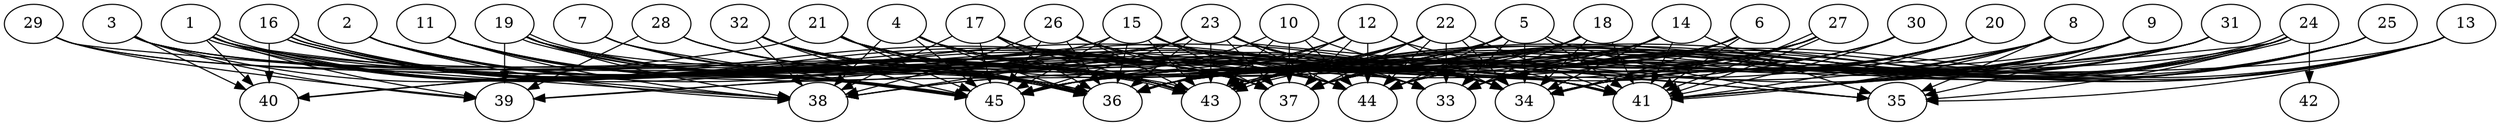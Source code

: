 // DAG automatically generated by daggen at Thu Oct  3 14:07:25 2019
// ./daggen --dot -n 45 --ccr 0.3 --fat 0.9 --regular 0.9 --density 0.9 --mindata 5242880 --maxdata 52428800 
digraph G {
  1 [size="101386240", alpha="0.07", expect_size="30415872"] 
  1 -> 33 [size ="30415872"]
  1 -> 36 [size ="30415872"]
  1 -> 36 [size ="30415872"]
  1 -> 37 [size ="30415872"]
  1 -> 38 [size ="30415872"]
  1 -> 39 [size ="30415872"]
  1 -> 40 [size ="30415872"]
  1 -> 41 [size ="30415872"]
  1 -> 43 [size ="30415872"]
  1 -> 45 [size ="30415872"]
  2 [size="89559040", alpha="0.13", expect_size="26867712"] 
  2 -> 34 [size ="26867712"]
  2 -> 36 [size ="26867712"]
  2 -> 37 [size ="26867712"]
  2 -> 38 [size ="26867712"]
  2 -> 45 [size ="26867712"]
  3 [size="113585493", alpha="0.14", expect_size="34075648"] 
  3 -> 34 [size ="34075648"]
  3 -> 36 [size ="34075648"]
  3 -> 39 [size ="34075648"]
  3 -> 40 [size ="34075648"]
  3 -> 44 [size ="34075648"]
  3 -> 45 [size ="34075648"]
  4 [size="141929813", alpha="0.14", expect_size="42578944"] 
  4 -> 33 [size ="42578944"]
  4 -> 34 [size ="42578944"]
  4 -> 36 [size ="42578944"]
  4 -> 38 [size ="42578944"]
  4 -> 41 [size ="42578944"]
  4 -> 43 [size ="42578944"]
  4 -> 45 [size ="42578944"]
  5 [size="77612373", alpha="0.06", expect_size="23283712"] 
  5 -> 33 [size ="23283712"]
  5 -> 34 [size ="23283712"]
  5 -> 35 [size ="23283712"]
  5 -> 36 [size ="23283712"]
  5 -> 37 [size ="23283712"]
  5 -> 38 [size ="23283712"]
  5 -> 41 [size ="23283712"]
  5 -> 43 [size ="23283712"]
  5 -> 44 [size ="23283712"]
  5 -> 45 [size ="23283712"]
  6 [size="167447893", alpha="0.04", expect_size="50234368"] 
  6 -> 33 [size ="50234368"]
  6 -> 34 [size ="50234368"]
  6 -> 37 [size ="50234368"]
  6 -> 41 [size ="50234368"]
  6 -> 43 [size ="50234368"]
  6 -> 45 [size ="50234368"]
  7 [size="62682453", alpha="0.01", expect_size="18804736"] 
  7 -> 33 [size ="18804736"]
  7 -> 36 [size ="18804736"]
  7 -> 45 [size ="18804736"]
  8 [size="131334827", alpha="0.09", expect_size="39400448"] 
  8 -> 34 [size ="39400448"]
  8 -> 35 [size ="39400448"]
  8 -> 36 [size ="39400448"]
  8 -> 41 [size ="39400448"]
  8 -> 43 [size ="39400448"]
  8 -> 45 [size ="39400448"]
  9 [size="59501227", alpha="0.11", expect_size="17850368"] 
  9 -> 33 [size ="17850368"]
  9 -> 34 [size ="17850368"]
  9 -> 35 [size ="17850368"]
  9 -> 36 [size ="17850368"]
  9 -> 37 [size ="17850368"]
  9 -> 41 [size ="17850368"]
  9 -> 43 [size ="17850368"]
  9 -> 44 [size ="17850368"]
  9 -> 45 [size ="17850368"]
  10 [size="66638507", alpha="0.09", expect_size="19991552"] 
  10 -> 34 [size ="19991552"]
  10 -> 37 [size ="19991552"]
  10 -> 43 [size ="19991552"]
  10 -> 44 [size ="19991552"]
  10 -> 45 [size ="19991552"]
  11 [size="173455360", alpha="0.16", expect_size="52036608"] 
  11 -> 33 [size ="52036608"]
  11 -> 36 [size ="52036608"]
  11 -> 37 [size ="52036608"]
  11 -> 38 [size ="52036608"]
  11 -> 43 [size ="52036608"]
  11 -> 45 [size ="52036608"]
  12 [size="72837120", alpha="0.03", expect_size="21851136"] 
  12 -> 34 [size ="21851136"]
  12 -> 36 [size ="21851136"]
  12 -> 37 [size ="21851136"]
  12 -> 41 [size ="21851136"]
  12 -> 43 [size ="21851136"]
  12 -> 44 [size ="21851136"]
  12 -> 45 [size ="21851136"]
  13 [size="17790293", alpha="0.17", expect_size="5337088"] 
  13 -> 33 [size ="5337088"]
  13 -> 34 [size ="5337088"]
  13 -> 35 [size ="5337088"]
  13 -> 36 [size ="5337088"]
  13 -> 37 [size ="5337088"]
  13 -> 41 [size ="5337088"]
  14 [size="128747520", alpha="0.03", expect_size="38624256"] 
  14 -> 33 [size ="38624256"]
  14 -> 34 [size ="38624256"]
  14 -> 35 [size ="38624256"]
  14 -> 36 [size ="38624256"]
  14 -> 37 [size ="38624256"]
  14 -> 39 [size ="38624256"]
  14 -> 41 [size ="38624256"]
  14 -> 45 [size ="38624256"]
  15 [size="84073813", alpha="0.07", expect_size="25222144"] 
  15 -> 35 [size ="25222144"]
  15 -> 36 [size ="25222144"]
  15 -> 37 [size ="25222144"]
  15 -> 40 [size ="25222144"]
  15 -> 41 [size ="25222144"]
  15 -> 43 [size ="25222144"]
  15 -> 44 [size ="25222144"]
  15 -> 45 [size ="25222144"]
  16 [size="131969707", alpha="0.12", expect_size="39590912"] 
  16 -> 33 [size ="39590912"]
  16 -> 36 [size ="39590912"]
  16 -> 37 [size ="39590912"]
  16 -> 40 [size ="39590912"]
  16 -> 43 [size ="39590912"]
  16 -> 43 [size ="39590912"]
  16 -> 45 [size ="39590912"]
  16 -> 45 [size ="39590912"]
  17 [size="165833387", alpha="0.19", expect_size="49750016"] 
  17 -> 34 [size ="49750016"]
  17 -> 36 [size ="49750016"]
  17 -> 37 [size ="49750016"]
  17 -> 38 [size ="49750016"]
  17 -> 41 [size ="49750016"]
  17 -> 43 [size ="49750016"]
  17 -> 44 [size ="49750016"]
  17 -> 45 [size ="49750016"]
  18 [size="19851947", alpha="0.01", expect_size="5955584"] 
  18 -> 33 [size ="5955584"]
  18 -> 34 [size ="5955584"]
  18 -> 36 [size ="5955584"]
  18 -> 37 [size ="5955584"]
  18 -> 41 [size ="5955584"]
  18 -> 43 [size ="5955584"]
  18 -> 44 [size ="5955584"]
  18 -> 45 [size ="5955584"]
  19 [size="88139093", alpha="0.01", expect_size="26441728"] 
  19 -> 33 [size ="26441728"]
  19 -> 36 [size ="26441728"]
  19 -> 36 [size ="26441728"]
  19 -> 37 [size ="26441728"]
  19 -> 38 [size ="26441728"]
  19 -> 39 [size ="26441728"]
  19 -> 41 [size ="26441728"]
  19 -> 43 [size ="26441728"]
  19 -> 44 [size ="26441728"]
  19 -> 45 [size ="26441728"]
  20 [size="174240427", alpha="0.16", expect_size="52272128"] 
  20 -> 33 [size ="52272128"]
  20 -> 34 [size ="52272128"]
  20 -> 36 [size ="52272128"]
  20 -> 37 [size ="52272128"]
  20 -> 41 [size ="52272128"]
  20 -> 43 [size ="52272128"]
  21 [size="87695360", alpha="0.02", expect_size="26308608"] 
  21 -> 33 [size ="26308608"]
  21 -> 34 [size ="26308608"]
  21 -> 36 [size ="26308608"]
  21 -> 37 [size ="26308608"]
  21 -> 40 [size ="26308608"]
  21 -> 41 [size ="26308608"]
  21 -> 43 [size ="26308608"]
  21 -> 45 [size ="26308608"]
  22 [size="52411733", alpha="0.17", expect_size="15723520"] 
  22 -> 33 [size ="15723520"]
  22 -> 34 [size ="15723520"]
  22 -> 36 [size ="15723520"]
  22 -> 37 [size ="15723520"]
  22 -> 38 [size ="15723520"]
  22 -> 41 [size ="15723520"]
  22 -> 43 [size ="15723520"]
  22 -> 44 [size ="15723520"]
  23 [size="78946987", alpha="0.04", expect_size="23684096"] 
  23 -> 33 [size ="23684096"]
  23 -> 34 [size ="23684096"]
  23 -> 35 [size ="23684096"]
  23 -> 36 [size ="23684096"]
  23 -> 37 [size ="23684096"]
  23 -> 38 [size ="23684096"]
  23 -> 39 [size ="23684096"]
  23 -> 41 [size ="23684096"]
  23 -> 43 [size ="23684096"]
  23 -> 44 [size ="23684096"]
  23 -> 45 [size ="23684096"]
  24 [size="58900480", alpha="0.07", expect_size="17670144"] 
  24 -> 33 [size ="17670144"]
  24 -> 34 [size ="17670144"]
  24 -> 35 [size ="17670144"]
  24 -> 36 [size ="17670144"]
  24 -> 37 [size ="17670144"]
  24 -> 41 [size ="17670144"]
  24 -> 42 [size ="17670144"]
  24 -> 43 [size ="17670144"]
  24 -> 43 [size ="17670144"]
  24 -> 44 [size ="17670144"]
  25 [size="84363947", alpha="0.17", expect_size="25309184"] 
  25 -> 33 [size ="25309184"]
  25 -> 34 [size ="25309184"]
  25 -> 37 [size ="25309184"]
  25 -> 41 [size ="25309184"]
  25 -> 43 [size ="25309184"]
  26 [size="143131307", alpha="0.07", expect_size="42939392"] 
  26 -> 33 [size ="42939392"]
  26 -> 34 [size ="42939392"]
  26 -> 36 [size ="42939392"]
  26 -> 37 [size ="42939392"]
  26 -> 38 [size ="42939392"]
  26 -> 41 [size ="42939392"]
  26 -> 43 [size ="42939392"]
  26 -> 45 [size ="42939392"]
  27 [size="80745813", alpha="0.02", expect_size="24223744"] 
  27 -> 33 [size ="24223744"]
  27 -> 34 [size ="24223744"]
  27 -> 36 [size ="24223744"]
  27 -> 37 [size ="24223744"]
  27 -> 41 [size ="24223744"]
  27 -> 41 [size ="24223744"]
  27 -> 43 [size ="24223744"]
  27 -> 45 [size ="24223744"]
  28 [size="69014187", alpha="0.12", expect_size="20704256"] 
  28 -> 34 [size ="20704256"]
  28 -> 37 [size ="20704256"]
  28 -> 39 [size ="20704256"]
  28 -> 43 [size ="20704256"]
  29 [size="74031787", alpha="0.07", expect_size="22209536"] 
  29 -> 38 [size ="22209536"]
  29 -> 39 [size ="22209536"]
  29 -> 43 [size ="22209536"]
  29 -> 45 [size ="22209536"]
  30 [size="81233920", alpha="0.09", expect_size="24370176"] 
  30 -> 33 [size ="24370176"]
  30 -> 41 [size ="24370176"]
  30 -> 44 [size ="24370176"]
  30 -> 45 [size ="24370176"]
  31 [size="49629867", alpha="0.10", expect_size="14888960"] 
  31 -> 33 [size ="14888960"]
  31 -> 34 [size ="14888960"]
  31 -> 36 [size ="14888960"]
  31 -> 37 [size ="14888960"]
  31 -> 41 [size ="14888960"]
  31 -> 44 [size ="14888960"]
  32 [size="63129600", alpha="0.19", expect_size="18938880"] 
  32 -> 33 [size ="18938880"]
  32 -> 34 [size ="18938880"]
  32 -> 36 [size ="18938880"]
  32 -> 37 [size ="18938880"]
  32 -> 38 [size ="18938880"]
  32 -> 43 [size ="18938880"]
  32 -> 44 [size ="18938880"]
  32 -> 45 [size ="18938880"]
  33 [size="36536320", alpha="0.07", expect_size="10960896"] 
  34 [size="65952427", alpha="0.10", expect_size="19785728"] 
  35 [size="118551893", alpha="0.01", expect_size="35565568"] 
  36 [size="97181013", alpha="0.06", expect_size="29154304"] 
  37 [size="151818240", alpha="0.11", expect_size="45545472"] 
  38 [size="170383360", alpha="0.15", expect_size="51115008"] 
  39 [size="109455360", alpha="0.09", expect_size="32836608"] 
  40 [size="168342187", alpha="0.03", expect_size="50502656"] 
  41 [size="81636693", alpha="0.05", expect_size="24491008"] 
  42 [size="162604373", alpha="0.12", expect_size="48781312"] 
  43 [size="152033280", alpha="0.07", expect_size="45609984"] 
  44 [size="50244267", alpha="0.07", expect_size="15073280"] 
  45 [size="125794987", alpha="0.16", expect_size="37738496"] 
}
